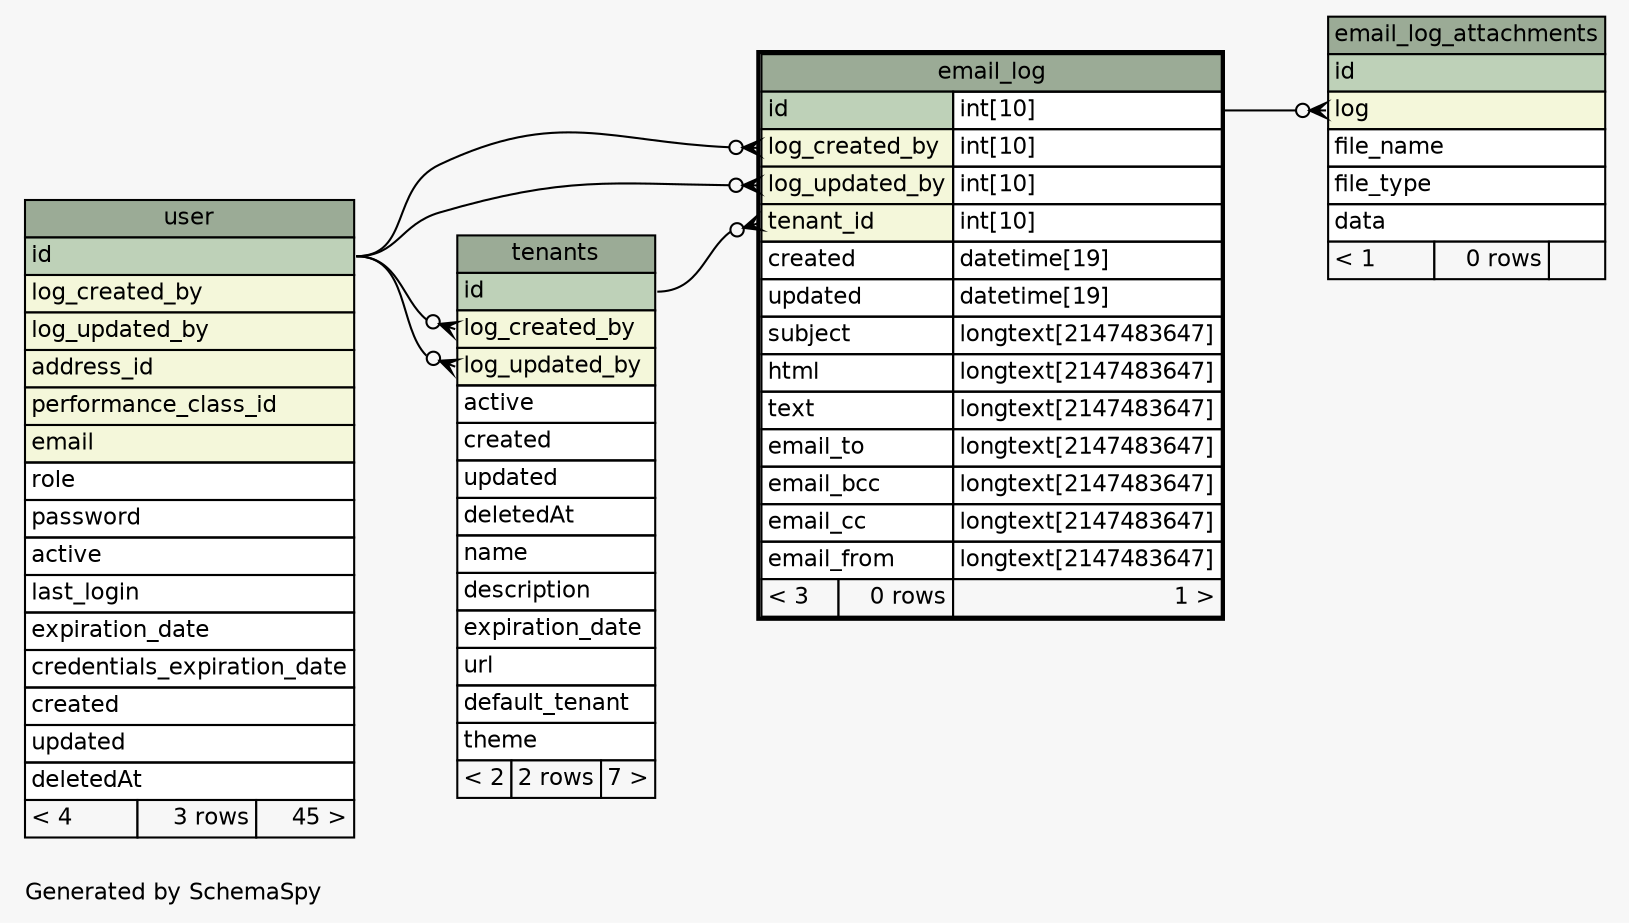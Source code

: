 // dot 2.38.0 on Linux 4.9.0-5-amd64
// SchemaSpy rev 590
digraph "oneDegreeRelationshipsDiagram" {
  graph [
    rankdir="RL"
    bgcolor="#f7f7f7"
    label="\nGenerated by SchemaSpy"
    labeljust="l"
    nodesep="0.18"
    ranksep="0.46"
    fontname="Helvetica"
    fontsize="11"
  ];
  node [
    fontname="Helvetica"
    fontsize="11"
    shape="plaintext"
  ];
  edge [
    arrowsize="0.8"
  ];
  "email_log":"log_created_by":w -> "user":"id":e [arrowhead=none dir=back arrowtail=crowodot];
  "email_log":"log_updated_by":w -> "user":"id":e [arrowhead=none dir=back arrowtail=crowodot];
  "email_log":"tenant_id":w -> "tenants":"id":e [arrowhead=none dir=back arrowtail=crowodot];
  "email_log_attachments":"log":w -> "email_log":"id.type":e [arrowhead=none dir=back arrowtail=crowodot];
  "tenants":"log_created_by":w -> "user":"id":e [arrowhead=none dir=back arrowtail=crowodot];
  "tenants":"log_updated_by":w -> "user":"id":e [arrowhead=none dir=back arrowtail=crowodot];
  "email_log" [
    label=<
    <TABLE BORDER="2" CELLBORDER="1" CELLSPACING="0" BGCOLOR="#ffffff">
      <TR><TD COLSPAN="3" BGCOLOR="#9bab96" ALIGN="CENTER">email_log</TD></TR>
      <TR><TD PORT="id" COLSPAN="2" BGCOLOR="#bed1b8" ALIGN="LEFT">id</TD><TD PORT="id.type" ALIGN="LEFT">int[10]</TD></TR>
      <TR><TD PORT="log_created_by" COLSPAN="2" BGCOLOR="#f4f7da" ALIGN="LEFT">log_created_by</TD><TD PORT="log_created_by.type" ALIGN="LEFT">int[10]</TD></TR>
      <TR><TD PORT="log_updated_by" COLSPAN="2" BGCOLOR="#f4f7da" ALIGN="LEFT">log_updated_by</TD><TD PORT="log_updated_by.type" ALIGN="LEFT">int[10]</TD></TR>
      <TR><TD PORT="tenant_id" COLSPAN="2" BGCOLOR="#f4f7da" ALIGN="LEFT">tenant_id</TD><TD PORT="tenant_id.type" ALIGN="LEFT">int[10]</TD></TR>
      <TR><TD PORT="created" COLSPAN="2" ALIGN="LEFT">created</TD><TD PORT="created.type" ALIGN="LEFT">datetime[19]</TD></TR>
      <TR><TD PORT="updated" COLSPAN="2" ALIGN="LEFT">updated</TD><TD PORT="updated.type" ALIGN="LEFT">datetime[19]</TD></TR>
      <TR><TD PORT="subject" COLSPAN="2" ALIGN="LEFT">subject</TD><TD PORT="subject.type" ALIGN="LEFT">longtext[2147483647]</TD></TR>
      <TR><TD PORT="html" COLSPAN="2" ALIGN="LEFT">html</TD><TD PORT="html.type" ALIGN="LEFT">longtext[2147483647]</TD></TR>
      <TR><TD PORT="text" COLSPAN="2" ALIGN="LEFT">text</TD><TD PORT="text.type" ALIGN="LEFT">longtext[2147483647]</TD></TR>
      <TR><TD PORT="email_to" COLSPAN="2" ALIGN="LEFT">email_to</TD><TD PORT="email_to.type" ALIGN="LEFT">longtext[2147483647]</TD></TR>
      <TR><TD PORT="email_bcc" COLSPAN="2" ALIGN="LEFT">email_bcc</TD><TD PORT="email_bcc.type" ALIGN="LEFT">longtext[2147483647]</TD></TR>
      <TR><TD PORT="email_cc" COLSPAN="2" ALIGN="LEFT">email_cc</TD><TD PORT="email_cc.type" ALIGN="LEFT">longtext[2147483647]</TD></TR>
      <TR><TD PORT="email_from" COLSPAN="2" ALIGN="LEFT">email_from</TD><TD PORT="email_from.type" ALIGN="LEFT">longtext[2147483647]</TD></TR>
      <TR><TD ALIGN="LEFT" BGCOLOR="#f7f7f7">&lt; 3</TD><TD ALIGN="RIGHT" BGCOLOR="#f7f7f7">0 rows</TD><TD ALIGN="RIGHT" BGCOLOR="#f7f7f7">1 &gt;</TD></TR>
    </TABLE>>
    URL="email_log.html"
    tooltip="email_log"
  ];
  "email_log_attachments" [
    label=<
    <TABLE BORDER="0" CELLBORDER="1" CELLSPACING="0" BGCOLOR="#ffffff">
      <TR><TD COLSPAN="3" BGCOLOR="#9bab96" ALIGN="CENTER">email_log_attachments</TD></TR>
      <TR><TD PORT="id" COLSPAN="3" BGCOLOR="#bed1b8" ALIGN="LEFT">id</TD></TR>
      <TR><TD PORT="log" COLSPAN="3" BGCOLOR="#f4f7da" ALIGN="LEFT">log</TD></TR>
      <TR><TD PORT="file_name" COLSPAN="3" ALIGN="LEFT">file_name</TD></TR>
      <TR><TD PORT="file_type" COLSPAN="3" ALIGN="LEFT">file_type</TD></TR>
      <TR><TD PORT="data" COLSPAN="3" ALIGN="LEFT">data</TD></TR>
      <TR><TD ALIGN="LEFT" BGCOLOR="#f7f7f7">&lt; 1</TD><TD ALIGN="RIGHT" BGCOLOR="#f7f7f7">0 rows</TD><TD ALIGN="RIGHT" BGCOLOR="#f7f7f7">  </TD></TR>
    </TABLE>>
    URL="email_log_attachments.html"
    tooltip="email_log_attachments"
  ];
  "tenants" [
    label=<
    <TABLE BORDER="0" CELLBORDER="1" CELLSPACING="0" BGCOLOR="#ffffff">
      <TR><TD COLSPAN="3" BGCOLOR="#9bab96" ALIGN="CENTER">tenants</TD></TR>
      <TR><TD PORT="id" COLSPAN="3" BGCOLOR="#bed1b8" ALIGN="LEFT">id</TD></TR>
      <TR><TD PORT="log_created_by" COLSPAN="3" BGCOLOR="#f4f7da" ALIGN="LEFT">log_created_by</TD></TR>
      <TR><TD PORT="log_updated_by" COLSPAN="3" BGCOLOR="#f4f7da" ALIGN="LEFT">log_updated_by</TD></TR>
      <TR><TD PORT="active" COLSPAN="3" ALIGN="LEFT">active</TD></TR>
      <TR><TD PORT="created" COLSPAN="3" ALIGN="LEFT">created</TD></TR>
      <TR><TD PORT="updated" COLSPAN="3" ALIGN="LEFT">updated</TD></TR>
      <TR><TD PORT="deletedAt" COLSPAN="3" ALIGN="LEFT">deletedAt</TD></TR>
      <TR><TD PORT="name" COLSPAN="3" ALIGN="LEFT">name</TD></TR>
      <TR><TD PORT="description" COLSPAN="3" ALIGN="LEFT">description</TD></TR>
      <TR><TD PORT="expiration_date" COLSPAN="3" ALIGN="LEFT">expiration_date</TD></TR>
      <TR><TD PORT="url" COLSPAN="3" ALIGN="LEFT">url</TD></TR>
      <TR><TD PORT="default_tenant" COLSPAN="3" ALIGN="LEFT">default_tenant</TD></TR>
      <TR><TD PORT="theme" COLSPAN="3" ALIGN="LEFT">theme</TD></TR>
      <TR><TD ALIGN="LEFT" BGCOLOR="#f7f7f7">&lt; 2</TD><TD ALIGN="RIGHT" BGCOLOR="#f7f7f7">2 rows</TD><TD ALIGN="RIGHT" BGCOLOR="#f7f7f7">7 &gt;</TD></TR>
    </TABLE>>
    URL="tenants.html"
    tooltip="tenants"
  ];
  "user" [
    label=<
    <TABLE BORDER="0" CELLBORDER="1" CELLSPACING="0" BGCOLOR="#ffffff">
      <TR><TD COLSPAN="3" BGCOLOR="#9bab96" ALIGN="CENTER">user</TD></TR>
      <TR><TD PORT="id" COLSPAN="3" BGCOLOR="#bed1b8" ALIGN="LEFT">id</TD></TR>
      <TR><TD PORT="log_created_by" COLSPAN="3" BGCOLOR="#f4f7da" ALIGN="LEFT">log_created_by</TD></TR>
      <TR><TD PORT="log_updated_by" COLSPAN="3" BGCOLOR="#f4f7da" ALIGN="LEFT">log_updated_by</TD></TR>
      <TR><TD PORT="address_id" COLSPAN="3" BGCOLOR="#f4f7da" ALIGN="LEFT">address_id</TD></TR>
      <TR><TD PORT="performance_class_id" COLSPAN="3" BGCOLOR="#f4f7da" ALIGN="LEFT">performance_class_id</TD></TR>
      <TR><TD PORT="email" COLSPAN="3" BGCOLOR="#f4f7da" ALIGN="LEFT">email</TD></TR>
      <TR><TD PORT="role" COLSPAN="3" ALIGN="LEFT">role</TD></TR>
      <TR><TD PORT="password" COLSPAN="3" ALIGN="LEFT">password</TD></TR>
      <TR><TD PORT="active" COLSPAN="3" ALIGN="LEFT">active</TD></TR>
      <TR><TD PORT="last_login" COLSPAN="3" ALIGN="LEFT">last_login</TD></TR>
      <TR><TD PORT="expiration_date" COLSPAN="3" ALIGN="LEFT">expiration_date</TD></TR>
      <TR><TD PORT="credentials_expiration_date" COLSPAN="3" ALIGN="LEFT">credentials_expiration_date</TD></TR>
      <TR><TD PORT="created" COLSPAN="3" ALIGN="LEFT">created</TD></TR>
      <TR><TD PORT="updated" COLSPAN="3" ALIGN="LEFT">updated</TD></TR>
      <TR><TD PORT="deletedAt" COLSPAN="3" ALIGN="LEFT">deletedAt</TD></TR>
      <TR><TD ALIGN="LEFT" BGCOLOR="#f7f7f7">&lt; 4</TD><TD ALIGN="RIGHT" BGCOLOR="#f7f7f7">3 rows</TD><TD ALIGN="RIGHT" BGCOLOR="#f7f7f7">45 &gt;</TD></TR>
    </TABLE>>
    URL="user.html"
    tooltip="user"
  ];
}
